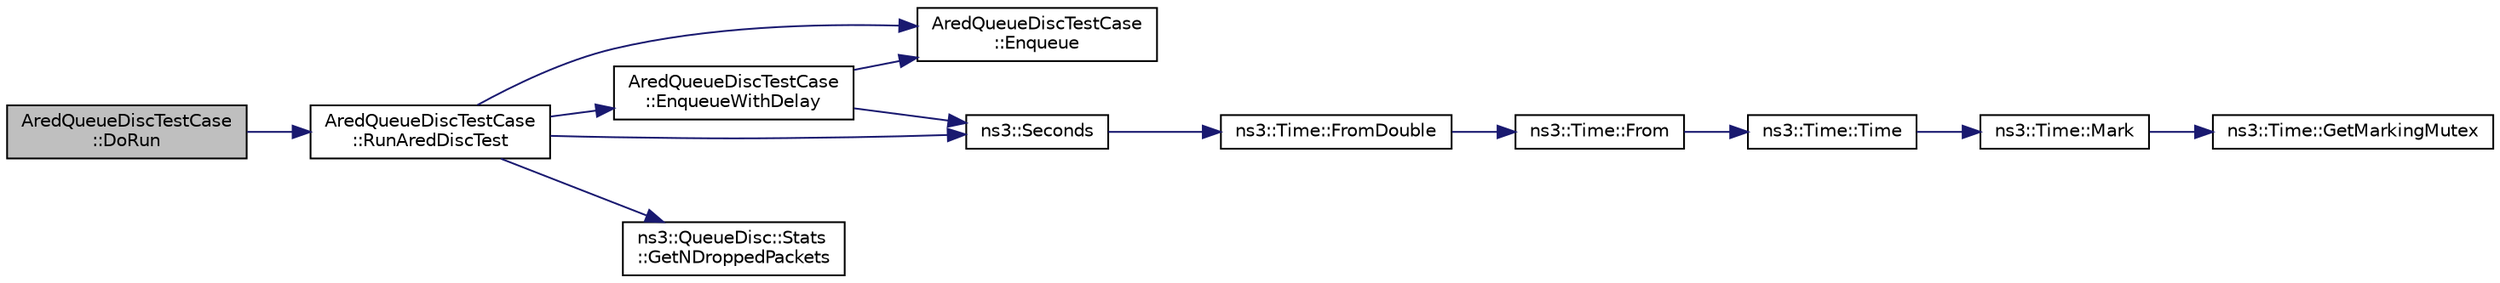 digraph "AredQueueDiscTestCase::DoRun"
{
 // LATEX_PDF_SIZE
  edge [fontname="Helvetica",fontsize="10",labelfontname="Helvetica",labelfontsize="10"];
  node [fontname="Helvetica",fontsize="10",shape=record];
  rankdir="LR";
  Node1 [label="AredQueueDiscTestCase\l::DoRun",height=0.2,width=0.4,color="black", fillcolor="grey75", style="filled", fontcolor="black",tooltip="Implementation to actually run this TestCase."];
  Node1 -> Node2 [color="midnightblue",fontsize="10",style="solid",fontname="Helvetica"];
  Node2 [label="AredQueueDiscTestCase\l::RunAredDiscTest",height=0.2,width=0.4,color="black", fillcolor="white", style="filled",URL="$class_ared_queue_disc_test_case.html#a45a2ead2729f7fe8f85d85846d68d69c",tooltip="Run ARED queue disc test function."];
  Node2 -> Node3 [color="midnightblue",fontsize="10",style="solid",fontname="Helvetica"];
  Node3 [label="AredQueueDiscTestCase\l::Enqueue",height=0.2,width=0.4,color="black", fillcolor="white", style="filled",URL="$class_ared_queue_disc_test_case.html#a5528c44233e1056913e76d5be988f049",tooltip="Enqueue function."];
  Node2 -> Node4 [color="midnightblue",fontsize="10",style="solid",fontname="Helvetica"];
  Node4 [label="AredQueueDiscTestCase\l::EnqueueWithDelay",height=0.2,width=0.4,color="black", fillcolor="white", style="filled",URL="$class_ared_queue_disc_test_case.html#a79ce3b6eab6abac51c635056d58b6d8b",tooltip="Enqueue with delay function."];
  Node4 -> Node3 [color="midnightblue",fontsize="10",style="solid",fontname="Helvetica"];
  Node4 -> Node5 [color="midnightblue",fontsize="10",style="solid",fontname="Helvetica"];
  Node5 [label="ns3::Seconds",height=0.2,width=0.4,color="black", fillcolor="white", style="filled",URL="$group__timecivil.html#ga33c34b816f8ff6628e33d5c8e9713b9e",tooltip="Construct a Time in the indicated unit."];
  Node5 -> Node6 [color="midnightblue",fontsize="10",style="solid",fontname="Helvetica"];
  Node6 [label="ns3::Time::FromDouble",height=0.2,width=0.4,color="black", fillcolor="white", style="filled",URL="$classns3_1_1_time.html#a60e845f4a74e62495b86356afe604cb4",tooltip="Create a Time equal to value in unit unit."];
  Node6 -> Node7 [color="midnightblue",fontsize="10",style="solid",fontname="Helvetica"];
  Node7 [label="ns3::Time::From",height=0.2,width=0.4,color="black", fillcolor="white", style="filled",URL="$classns3_1_1_time.html#a34e4acc13d0e08cc8cb9cd3b838b9baf",tooltip="Create a Time in the current unit."];
  Node7 -> Node8 [color="midnightblue",fontsize="10",style="solid",fontname="Helvetica"];
  Node8 [label="ns3::Time::Time",height=0.2,width=0.4,color="black", fillcolor="white", style="filled",URL="$classns3_1_1_time.html#a8a39dc1b8cbbd7fe6d940e492d1b925e",tooltip="Default constructor, with value 0."];
  Node8 -> Node9 [color="midnightblue",fontsize="10",style="solid",fontname="Helvetica"];
  Node9 [label="ns3::Time::Mark",height=0.2,width=0.4,color="black", fillcolor="white", style="filled",URL="$classns3_1_1_time.html#aa7eef2a1119c1c4855d99f1e83d44c54",tooltip="Record a Time instance with the MarkedTimes."];
  Node9 -> Node10 [color="midnightblue",fontsize="10",style="solid",fontname="Helvetica"];
  Node10 [label="ns3::Time::GetMarkingMutex",height=0.2,width=0.4,color="black", fillcolor="white", style="filled",URL="$classns3_1_1_time.html#addd8e672203391b3ae98ee475ce05272",tooltip=" "];
  Node2 -> Node11 [color="midnightblue",fontsize="10",style="solid",fontname="Helvetica"];
  Node11 [label="ns3::QueueDisc::Stats\l::GetNDroppedPackets",height=0.2,width=0.4,color="black", fillcolor="white", style="filled",URL="$structns3_1_1_queue_disc_1_1_stats.html#a064346e6d236319f0115765050434305",tooltip="Get the number of packets dropped for the given reason."];
  Node2 -> Node5 [color="midnightblue",fontsize="10",style="solid",fontname="Helvetica"];
}
